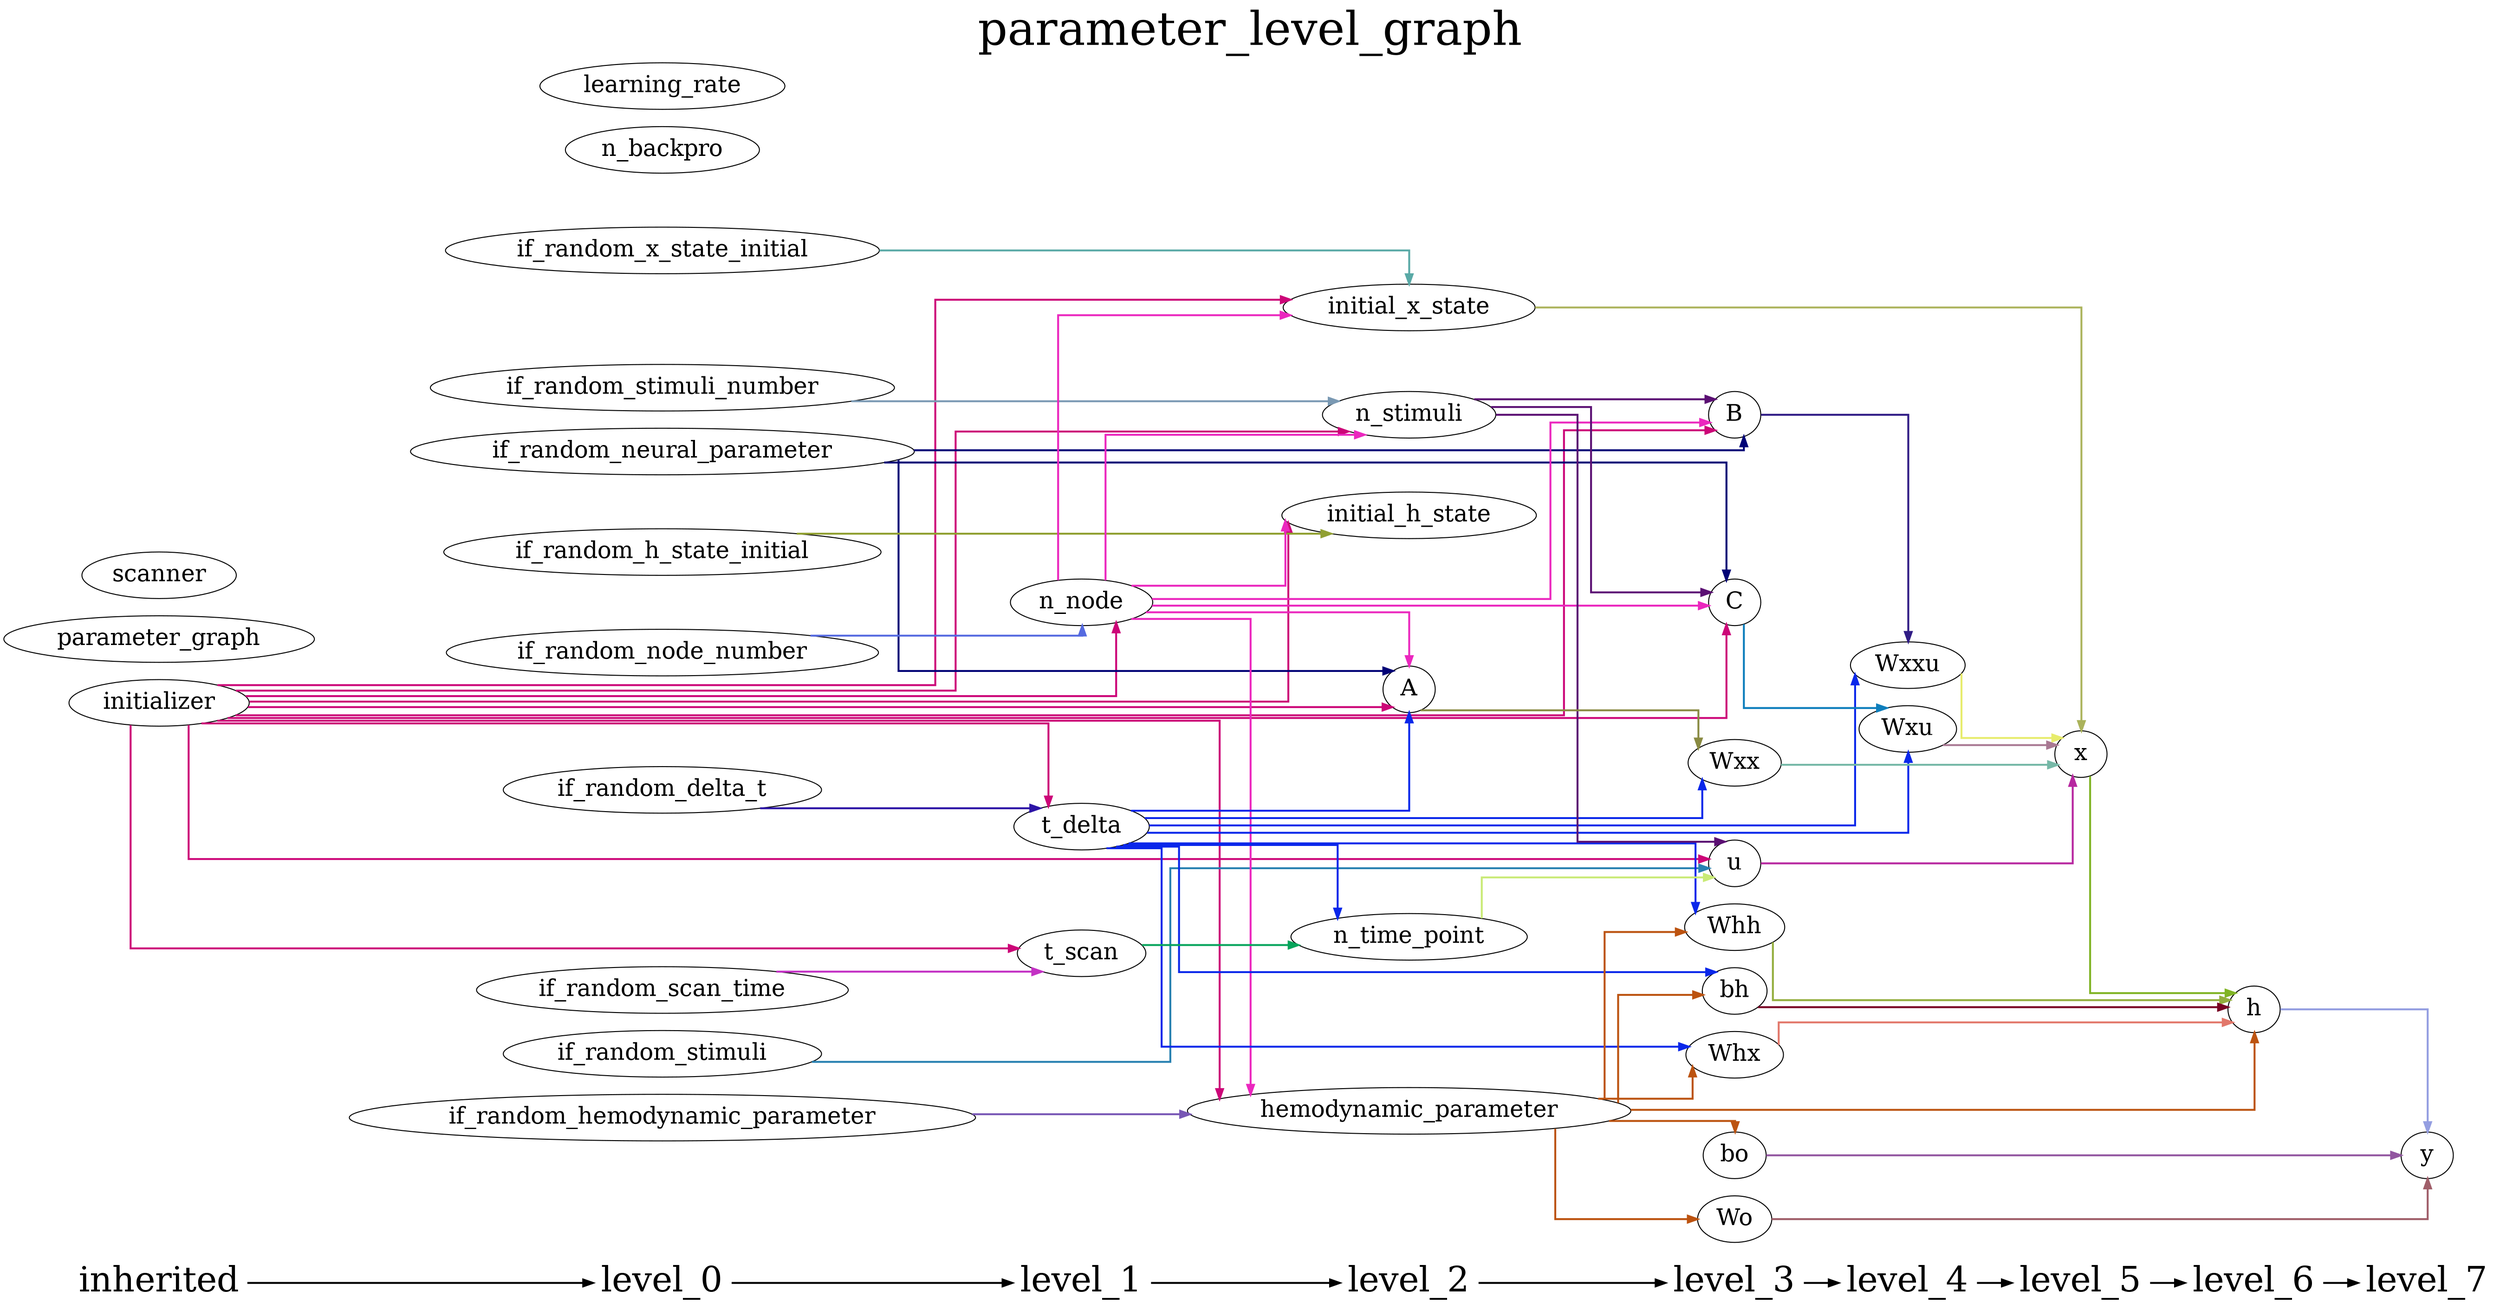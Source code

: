 digraph G {
          splines=ortho;
          fontsize = 48;
          rankdir = "LR";
          node[fontsize=24];
          edge[penwidth=2];
          {
          node [shape=plaintext fontsize=36];
          inherited -> 
          level_0 -> 
          level_1 -> 
          level_2 -> 
          level_3 -> 
          level_4 -> 
          level_5 -> 
          level_6 -> 
          level_7
          }
          {rank = same;
          inherited;
          initializer;
          parameter_graph;
          scanner;
          }
          {rank = same;
          level_0;
          if_random_neural_parameter;
          if_random_hemodynamic_parameter;
          if_random_x_state_initial;
          if_random_h_state_initial;
          if_random_stimuli;
          if_random_node_number;
          if_random_stimuli_number;
          if_random_delta_t;
          if_random_scan_time;
          n_backpro;
          learning_rate;
          }
          {rank = same;
          level_1;
          n_node;
          t_delta;
          t_scan;
          }
          {rank = same;
          level_2;
          n_time_point;
          n_stimuli;
          A;
          hemodynamic_parameter;
          initial_x_state;
          initial_h_state;
          }
          {rank = same;
          level_3;
          u;
          B;
          C;
          Wxx;
          Whx;
          Whh;
          bh;
          Wo;
          bo;
          }
          {rank = same;
          level_4;
          Wxxu;
          Wxu;
          }
          {rank = same;
          level_5;
          x;
          }
          {rank = same;
          level_6;
          h;
          }
          {rank = same;
          level_7;
          y;
          }
          n_stimuli -> B [color="#5B1073"];
          n_stimuli -> C [color="#5B1073"];
          n_stimuli -> u [color="#5B1073"];
          if_random_stimuli -> u [color="#2881B1"];
          Whx -> h [color="#E2776A"];
          learning_rate ;
          t_scan -> n_time_point [color="#06A45B"];
          B -> Wxxu [color="#301C85"];
          A -> Wxx [color="#898A42"];
          n_time_point -> u [color="#C9EA76"];
          Whh -> h [color="#93AE3E"];
          bh -> h [color="#780223"];
          initial_x_state -> x [color="#ABB35B"];
          if_random_neural_parameter -> B [color="#010276"];
          if_random_neural_parameter -> C [color="#010276"];
          if_random_neural_parameter -> A [color="#010276"];
          scanner ;
          if_random_x_state_initial -> initial_x_state [color="#59A9A6"];
          hemodynamic_parameter -> Whx [color="#BC5310"];
          hemodynamic_parameter -> bh [color="#BC5310"];
          hemodynamic_parameter -> h [color="#BC5310"];
          hemodynamic_parameter -> Whh [color="#BC5310"];
          hemodynamic_parameter -> bo [color="#BC5310"];
          hemodynamic_parameter -> Wo [color="#BC5310"];
          n_backpro ;
          bo -> y [color="#9255A0"];
          n_node -> n_stimuli [color="#EB27BE"];
          n_node -> B [color="#EB27BE"];
          n_node -> initial_h_state [color="#EB27BE"];
          n_node -> hemodynamic_parameter [color="#EB27BE"];
          n_node -> C [color="#EB27BE"];
          n_node -> initial_x_state [color="#EB27BE"];
          n_node -> A [color="#EB27BE"];
          if_random_scan_time -> t_scan [color="#C331C4"];
          initializer -> n_stimuli [color="#CC0678"];
          initializer -> t_scan [color="#CC0678"];
          initializer -> B [color="#CC0678"];
          initializer -> initial_h_state [color="#CC0678"];
          initializer -> hemodynamic_parameter [color="#CC0678"];
          initializer -> C [color="#CC0678"];
          initializer -> n_node [color="#CC0678"];
          initializer -> initial_x_state [color="#CC0678"];
          initializer -> u [color="#CC0678"];
          initializer -> A [color="#CC0678"];
          initializer -> t_delta [color="#CC0678"];
          y ;
          Wxxu -> x [color="#E7EC6C"];
          Wxu -> x [color="#A97993"];
          h -> y [color="#949EE1"];
          if_random_hemodynamic_parameter -> hemodynamic_parameter [color="#7857B5"];
          Wxx -> x [color="#76B8A7"];
          initial_h_state ;
          C -> Wxu [color="#0E7EBC"];
          if_random_node_number -> n_node [color="#556AE0"];
          parameter_graph ;
          Wo -> y [color="#A05E69"];
          u -> x [color="#B727A0"];
          if_random_delta_t -> t_delta [color="#2C14A6"];
          t_delta -> Whx [color="#0A27EA"];
          t_delta -> n_time_point [color="#0A27EA"];
          t_delta -> bh [color="#0A27EA"];
          t_delta -> Wxu [color="#0A27EA"];
          t_delta -> Wxxu [color="#0A27EA"];
          t_delta -> Whh [color="#0A27EA"];
          t_delta -> Wxx [color="#0A27EA"];
          t_delta -> A [color="#0A27EA"];
          x -> h [color="#80B425"];
          if_random_h_state_initial -> initial_h_state [color="#91A032"];
          if_random_stimuli_number -> n_stimuli [color="#7A99B3"];
          labelloc = "t";
          label = "parameter_level_graph";
}